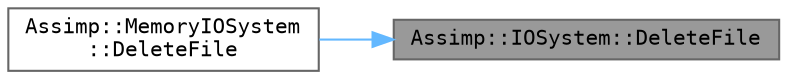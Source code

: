 digraph "Assimp::IOSystem::DeleteFile"
{
 // LATEX_PDF_SIZE
  bgcolor="transparent";
  edge [fontname=Terminal,fontsize=10,labelfontname=Helvetica,labelfontsize=10];
  node [fontname=Terminal,fontsize=10,shape=box,height=0.2,width=0.4];
  rankdir="RL";
  Node1 [label="Assimp::IOSystem::DeleteFile",height=0.2,width=0.4,color="gray40", fillcolor="grey60", style="filled", fontcolor="black",tooltip="Will delete the given file."];
  Node1 -> Node2 [dir="back",color="steelblue1",style="solid"];
  Node2 [label="Assimp::MemoryIOSystem\l::DeleteFile",height=0.2,width=0.4,color="grey40", fillcolor="white", style="filled",URL="$class_assimp_1_1_memory_i_o_system.html#a33ab4be233b42e36da124adb9d3b3a99",tooltip="Will delete the file."];
}
